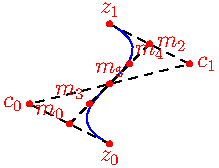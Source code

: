 pair z0 = (0,0);
pair z1 = (0,60);
pair c0 = (-40,20);
pair c1 = (40,40);

draw(z0..controls c0 and c1..z1, blue);

draw(z0--c0--c1--z1,dashed);
dot("$z_0$",z0,S,red);
dot("$c_0$",c0,W,red);
dot("$c_1$",c1,E,red);
dot("$z_1$",z1,N,red);

pair midpoint(pair a, pair b) {return interp(a,b,0.5);}

pair m0=midpoint(z0,c0);
pair m1=midpoint(c0,c1);
pair m2=midpoint(c1,z1);

draw(m0--m1--m2,dashed);
dot("$m_0$",m0,NW,red);
dot("$m_1$",m1,N,red);
dot("$m_2$",m2,red);

pair m3=midpoint(m0,m1);
pair m4=midpoint(m1,m2);
pair m5=midpoint(m3,m4);

draw(m3--m4,dashed);
dot("$m_3$",m3,NW,red);
dot("$m_4$",m4,NE,red);
dot("$m_5$",m5,N,red);
